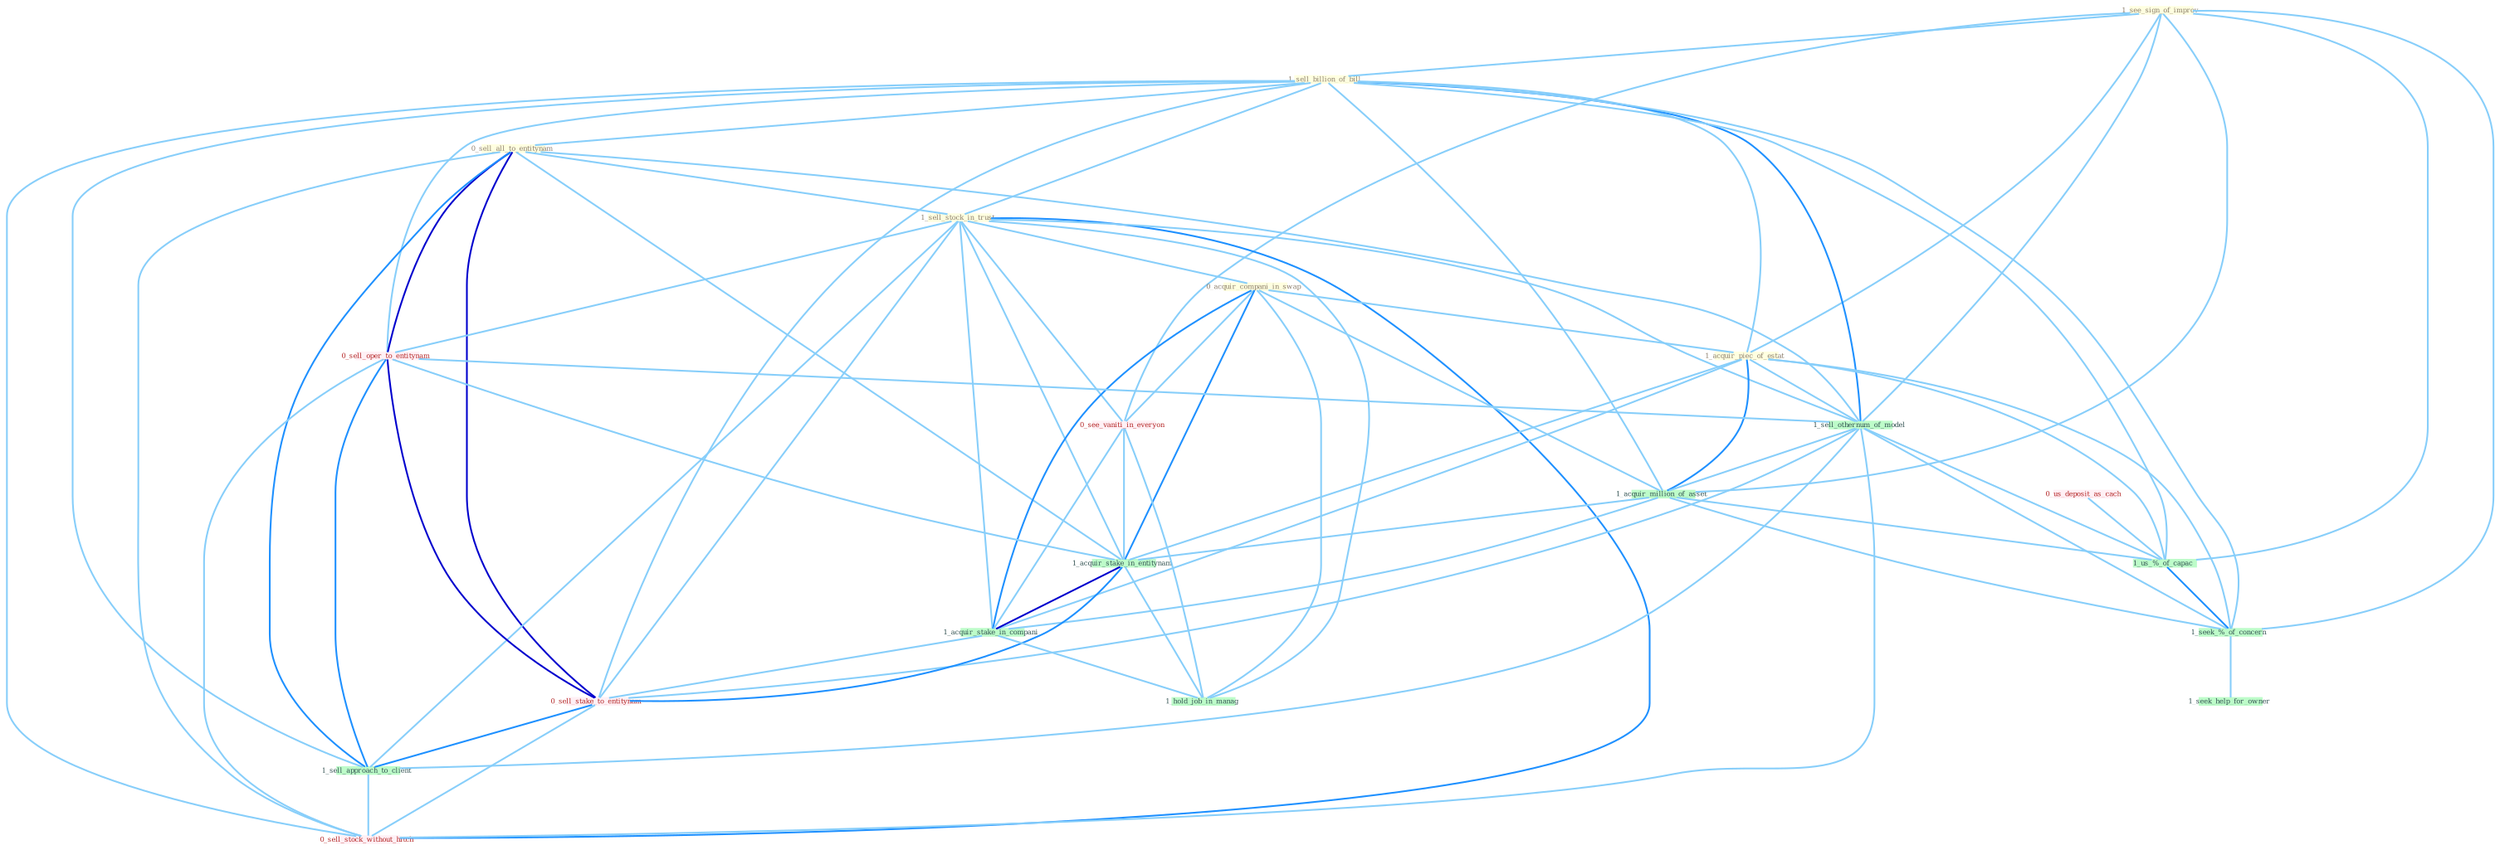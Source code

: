 Graph G{ 
    node
    [shape=polygon,style=filled,width=.5,height=.06,color="#BDFCC9",fixedsize=true,fontsize=4,
    fontcolor="#2f4f4f"];
    {node
    [color="#ffffe0", fontcolor="#8b7d6b"] "1_see_sign_of_improv " "1_sell_billion_of_bill " "0_sell_all_to_entitynam " "1_sell_stock_in_trust " "0_acquir_compani_in_swap " "1_acquir_piec_of_estat "}
{node [color="#fff0f5", fontcolor="#b22222"] "0_sell_oper_to_entitynam " "0_see_vaniti_in_everyon " "0_us_deposit_as_cach " "0_sell_stake_to_entitynam " "0_sell_stock_without_hitch "}
edge [color="#B0E2FF"];

	"1_see_sign_of_improv " -- "1_sell_billion_of_bill " [w="1", color="#87cefa" ];
	"1_see_sign_of_improv " -- "1_acquir_piec_of_estat " [w="1", color="#87cefa" ];
	"1_see_sign_of_improv " -- "1_sell_othernum_of_model " [w="1", color="#87cefa" ];
	"1_see_sign_of_improv " -- "0_see_vaniti_in_everyon " [w="1", color="#87cefa" ];
	"1_see_sign_of_improv " -- "1_acquir_million_of_asset " [w="1", color="#87cefa" ];
	"1_see_sign_of_improv " -- "1_us_%_of_capac " [w="1", color="#87cefa" ];
	"1_see_sign_of_improv " -- "1_seek_%_of_concern " [w="1", color="#87cefa" ];
	"1_sell_billion_of_bill " -- "0_sell_all_to_entitynam " [w="1", color="#87cefa" ];
	"1_sell_billion_of_bill " -- "1_sell_stock_in_trust " [w="1", color="#87cefa" ];
	"1_sell_billion_of_bill " -- "1_acquir_piec_of_estat " [w="1", color="#87cefa" ];
	"1_sell_billion_of_bill " -- "0_sell_oper_to_entitynam " [w="1", color="#87cefa" ];
	"1_sell_billion_of_bill " -- "1_sell_othernum_of_model " [w="2", color="#1e90ff" , len=0.8];
	"1_sell_billion_of_bill " -- "1_acquir_million_of_asset " [w="1", color="#87cefa" ];
	"1_sell_billion_of_bill " -- "0_sell_stake_to_entitynam " [w="1", color="#87cefa" ];
	"1_sell_billion_of_bill " -- "1_us_%_of_capac " [w="1", color="#87cefa" ];
	"1_sell_billion_of_bill " -- "1_sell_approach_to_client " [w="1", color="#87cefa" ];
	"1_sell_billion_of_bill " -- "0_sell_stock_without_hitch " [w="1", color="#87cefa" ];
	"1_sell_billion_of_bill " -- "1_seek_%_of_concern " [w="1", color="#87cefa" ];
	"0_sell_all_to_entitynam " -- "1_sell_stock_in_trust " [w="1", color="#87cefa" ];
	"0_sell_all_to_entitynam " -- "0_sell_oper_to_entitynam " [w="3", color="#0000cd" , len=0.6];
	"0_sell_all_to_entitynam " -- "1_sell_othernum_of_model " [w="1", color="#87cefa" ];
	"0_sell_all_to_entitynam " -- "1_acquir_stake_in_entitynam " [w="1", color="#87cefa" ];
	"0_sell_all_to_entitynam " -- "0_sell_stake_to_entitynam " [w="3", color="#0000cd" , len=0.6];
	"0_sell_all_to_entitynam " -- "1_sell_approach_to_client " [w="2", color="#1e90ff" , len=0.8];
	"0_sell_all_to_entitynam " -- "0_sell_stock_without_hitch " [w="1", color="#87cefa" ];
	"1_sell_stock_in_trust " -- "0_acquir_compani_in_swap " [w="1", color="#87cefa" ];
	"1_sell_stock_in_trust " -- "0_sell_oper_to_entitynam " [w="1", color="#87cefa" ];
	"1_sell_stock_in_trust " -- "1_sell_othernum_of_model " [w="1", color="#87cefa" ];
	"1_sell_stock_in_trust " -- "0_see_vaniti_in_everyon " [w="1", color="#87cefa" ];
	"1_sell_stock_in_trust " -- "1_acquir_stake_in_entitynam " [w="1", color="#87cefa" ];
	"1_sell_stock_in_trust " -- "1_acquir_stake_in_compani " [w="1", color="#87cefa" ];
	"1_sell_stock_in_trust " -- "0_sell_stake_to_entitynam " [w="1", color="#87cefa" ];
	"1_sell_stock_in_trust " -- "1_sell_approach_to_client " [w="1", color="#87cefa" ];
	"1_sell_stock_in_trust " -- "1_hold_job_in_manag " [w="1", color="#87cefa" ];
	"1_sell_stock_in_trust " -- "0_sell_stock_without_hitch " [w="2", color="#1e90ff" , len=0.8];
	"0_acquir_compani_in_swap " -- "1_acquir_piec_of_estat " [w="1", color="#87cefa" ];
	"0_acquir_compani_in_swap " -- "0_see_vaniti_in_everyon " [w="1", color="#87cefa" ];
	"0_acquir_compani_in_swap " -- "1_acquir_million_of_asset " [w="1", color="#87cefa" ];
	"0_acquir_compani_in_swap " -- "1_acquir_stake_in_entitynam " [w="2", color="#1e90ff" , len=0.8];
	"0_acquir_compani_in_swap " -- "1_acquir_stake_in_compani " [w="2", color="#1e90ff" , len=0.8];
	"0_acquir_compani_in_swap " -- "1_hold_job_in_manag " [w="1", color="#87cefa" ];
	"1_acquir_piec_of_estat " -- "1_sell_othernum_of_model " [w="1", color="#87cefa" ];
	"1_acquir_piec_of_estat " -- "1_acquir_million_of_asset " [w="2", color="#1e90ff" , len=0.8];
	"1_acquir_piec_of_estat " -- "1_acquir_stake_in_entitynam " [w="1", color="#87cefa" ];
	"1_acquir_piec_of_estat " -- "1_acquir_stake_in_compani " [w="1", color="#87cefa" ];
	"1_acquir_piec_of_estat " -- "1_us_%_of_capac " [w="1", color="#87cefa" ];
	"1_acquir_piec_of_estat " -- "1_seek_%_of_concern " [w="1", color="#87cefa" ];
	"0_sell_oper_to_entitynam " -- "1_sell_othernum_of_model " [w="1", color="#87cefa" ];
	"0_sell_oper_to_entitynam " -- "1_acquir_stake_in_entitynam " [w="1", color="#87cefa" ];
	"0_sell_oper_to_entitynam " -- "0_sell_stake_to_entitynam " [w="3", color="#0000cd" , len=0.6];
	"0_sell_oper_to_entitynam " -- "1_sell_approach_to_client " [w="2", color="#1e90ff" , len=0.8];
	"0_sell_oper_to_entitynam " -- "0_sell_stock_without_hitch " [w="1", color="#87cefa" ];
	"1_sell_othernum_of_model " -- "1_acquir_million_of_asset " [w="1", color="#87cefa" ];
	"1_sell_othernum_of_model " -- "0_sell_stake_to_entitynam " [w="1", color="#87cefa" ];
	"1_sell_othernum_of_model " -- "1_us_%_of_capac " [w="1", color="#87cefa" ];
	"1_sell_othernum_of_model " -- "1_sell_approach_to_client " [w="1", color="#87cefa" ];
	"1_sell_othernum_of_model " -- "0_sell_stock_without_hitch " [w="1", color="#87cefa" ];
	"1_sell_othernum_of_model " -- "1_seek_%_of_concern " [w="1", color="#87cefa" ];
	"0_see_vaniti_in_everyon " -- "1_acquir_stake_in_entitynam " [w="1", color="#87cefa" ];
	"0_see_vaniti_in_everyon " -- "1_acquir_stake_in_compani " [w="1", color="#87cefa" ];
	"0_see_vaniti_in_everyon " -- "1_hold_job_in_manag " [w="1", color="#87cefa" ];
	"1_acquir_million_of_asset " -- "1_acquir_stake_in_entitynam " [w="1", color="#87cefa" ];
	"1_acquir_million_of_asset " -- "1_acquir_stake_in_compani " [w="1", color="#87cefa" ];
	"1_acquir_million_of_asset " -- "1_us_%_of_capac " [w="1", color="#87cefa" ];
	"1_acquir_million_of_asset " -- "1_seek_%_of_concern " [w="1", color="#87cefa" ];
	"0_us_deposit_as_cach " -- "1_us_%_of_capac " [w="1", color="#87cefa" ];
	"1_acquir_stake_in_entitynam " -- "1_acquir_stake_in_compani " [w="3", color="#0000cd" , len=0.6];
	"1_acquir_stake_in_entitynam " -- "0_sell_stake_to_entitynam " [w="2", color="#1e90ff" , len=0.8];
	"1_acquir_stake_in_entitynam " -- "1_hold_job_in_manag " [w="1", color="#87cefa" ];
	"1_acquir_stake_in_compani " -- "0_sell_stake_to_entitynam " [w="1", color="#87cefa" ];
	"1_acquir_stake_in_compani " -- "1_hold_job_in_manag " [w="1", color="#87cefa" ];
	"0_sell_stake_to_entitynam " -- "1_sell_approach_to_client " [w="2", color="#1e90ff" , len=0.8];
	"0_sell_stake_to_entitynam " -- "0_sell_stock_without_hitch " [w="1", color="#87cefa" ];
	"1_us_%_of_capac " -- "1_seek_%_of_concern " [w="2", color="#1e90ff" , len=0.8];
	"1_sell_approach_to_client " -- "0_sell_stock_without_hitch " [w="1", color="#87cefa" ];
	"1_seek_%_of_concern " -- "1_seek_help_for_owner " [w="1", color="#87cefa" ];
}